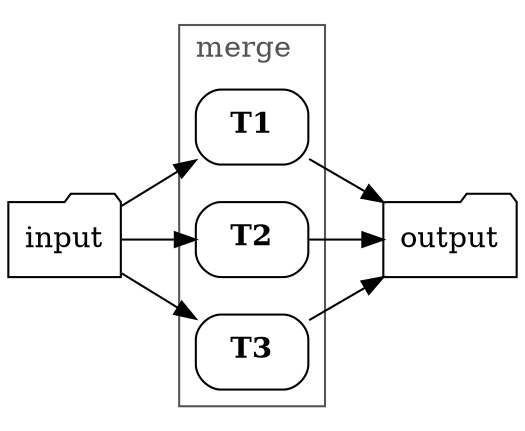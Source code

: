 // This file was auto-generated from merge.yaml - DO NOT MODIFY

digraph G {
  rankdir="LR";
  labeljust="l";
  node [shape="rect"; style="rounded"; ]


  String_5ce33a58 [label="input"; shape="folder"; ]
  String_78a287ed [label="output"; shape="folder"; ]

  String_5ce33a58 -> T1_2416a51;
  String_5ce33a58 -> T2_6fa590ba;
  String_5ce33a58 -> T3_6e9319f;
  T1_2416a51 -> String_78a287ed;
  T2_6fa590ba -> String_78a287ed;
  T3_6e9319f -> String_78a287ed;

  subgraph cluster_37ebc9d8 {
    label=<merge>;
    color="#555555";
    fontcolor="#555555";

    T1_2416a51 [label=<<b>T1</b>>; ]
    T2_6fa590ba [label=<<b>T2</b>>; ]
    T3_6e9319f [label=<<b>T3</b>>; ]
  }
}
